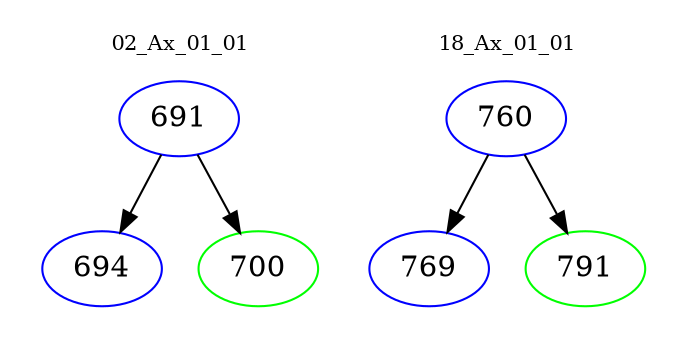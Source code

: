 digraph{
subgraph cluster_0 {
color = white
label = "02_Ax_01_01";
fontsize=10;
T0_691 [label="691", color="blue"]
T0_691 -> T0_694 [color="black"]
T0_694 [label="694", color="blue"]
T0_691 -> T0_700 [color="black"]
T0_700 [label="700", color="green"]
}
subgraph cluster_1 {
color = white
label = "18_Ax_01_01";
fontsize=10;
T1_760 [label="760", color="blue"]
T1_760 -> T1_769 [color="black"]
T1_769 [label="769", color="blue"]
T1_760 -> T1_791 [color="black"]
T1_791 [label="791", color="green"]
}
}
